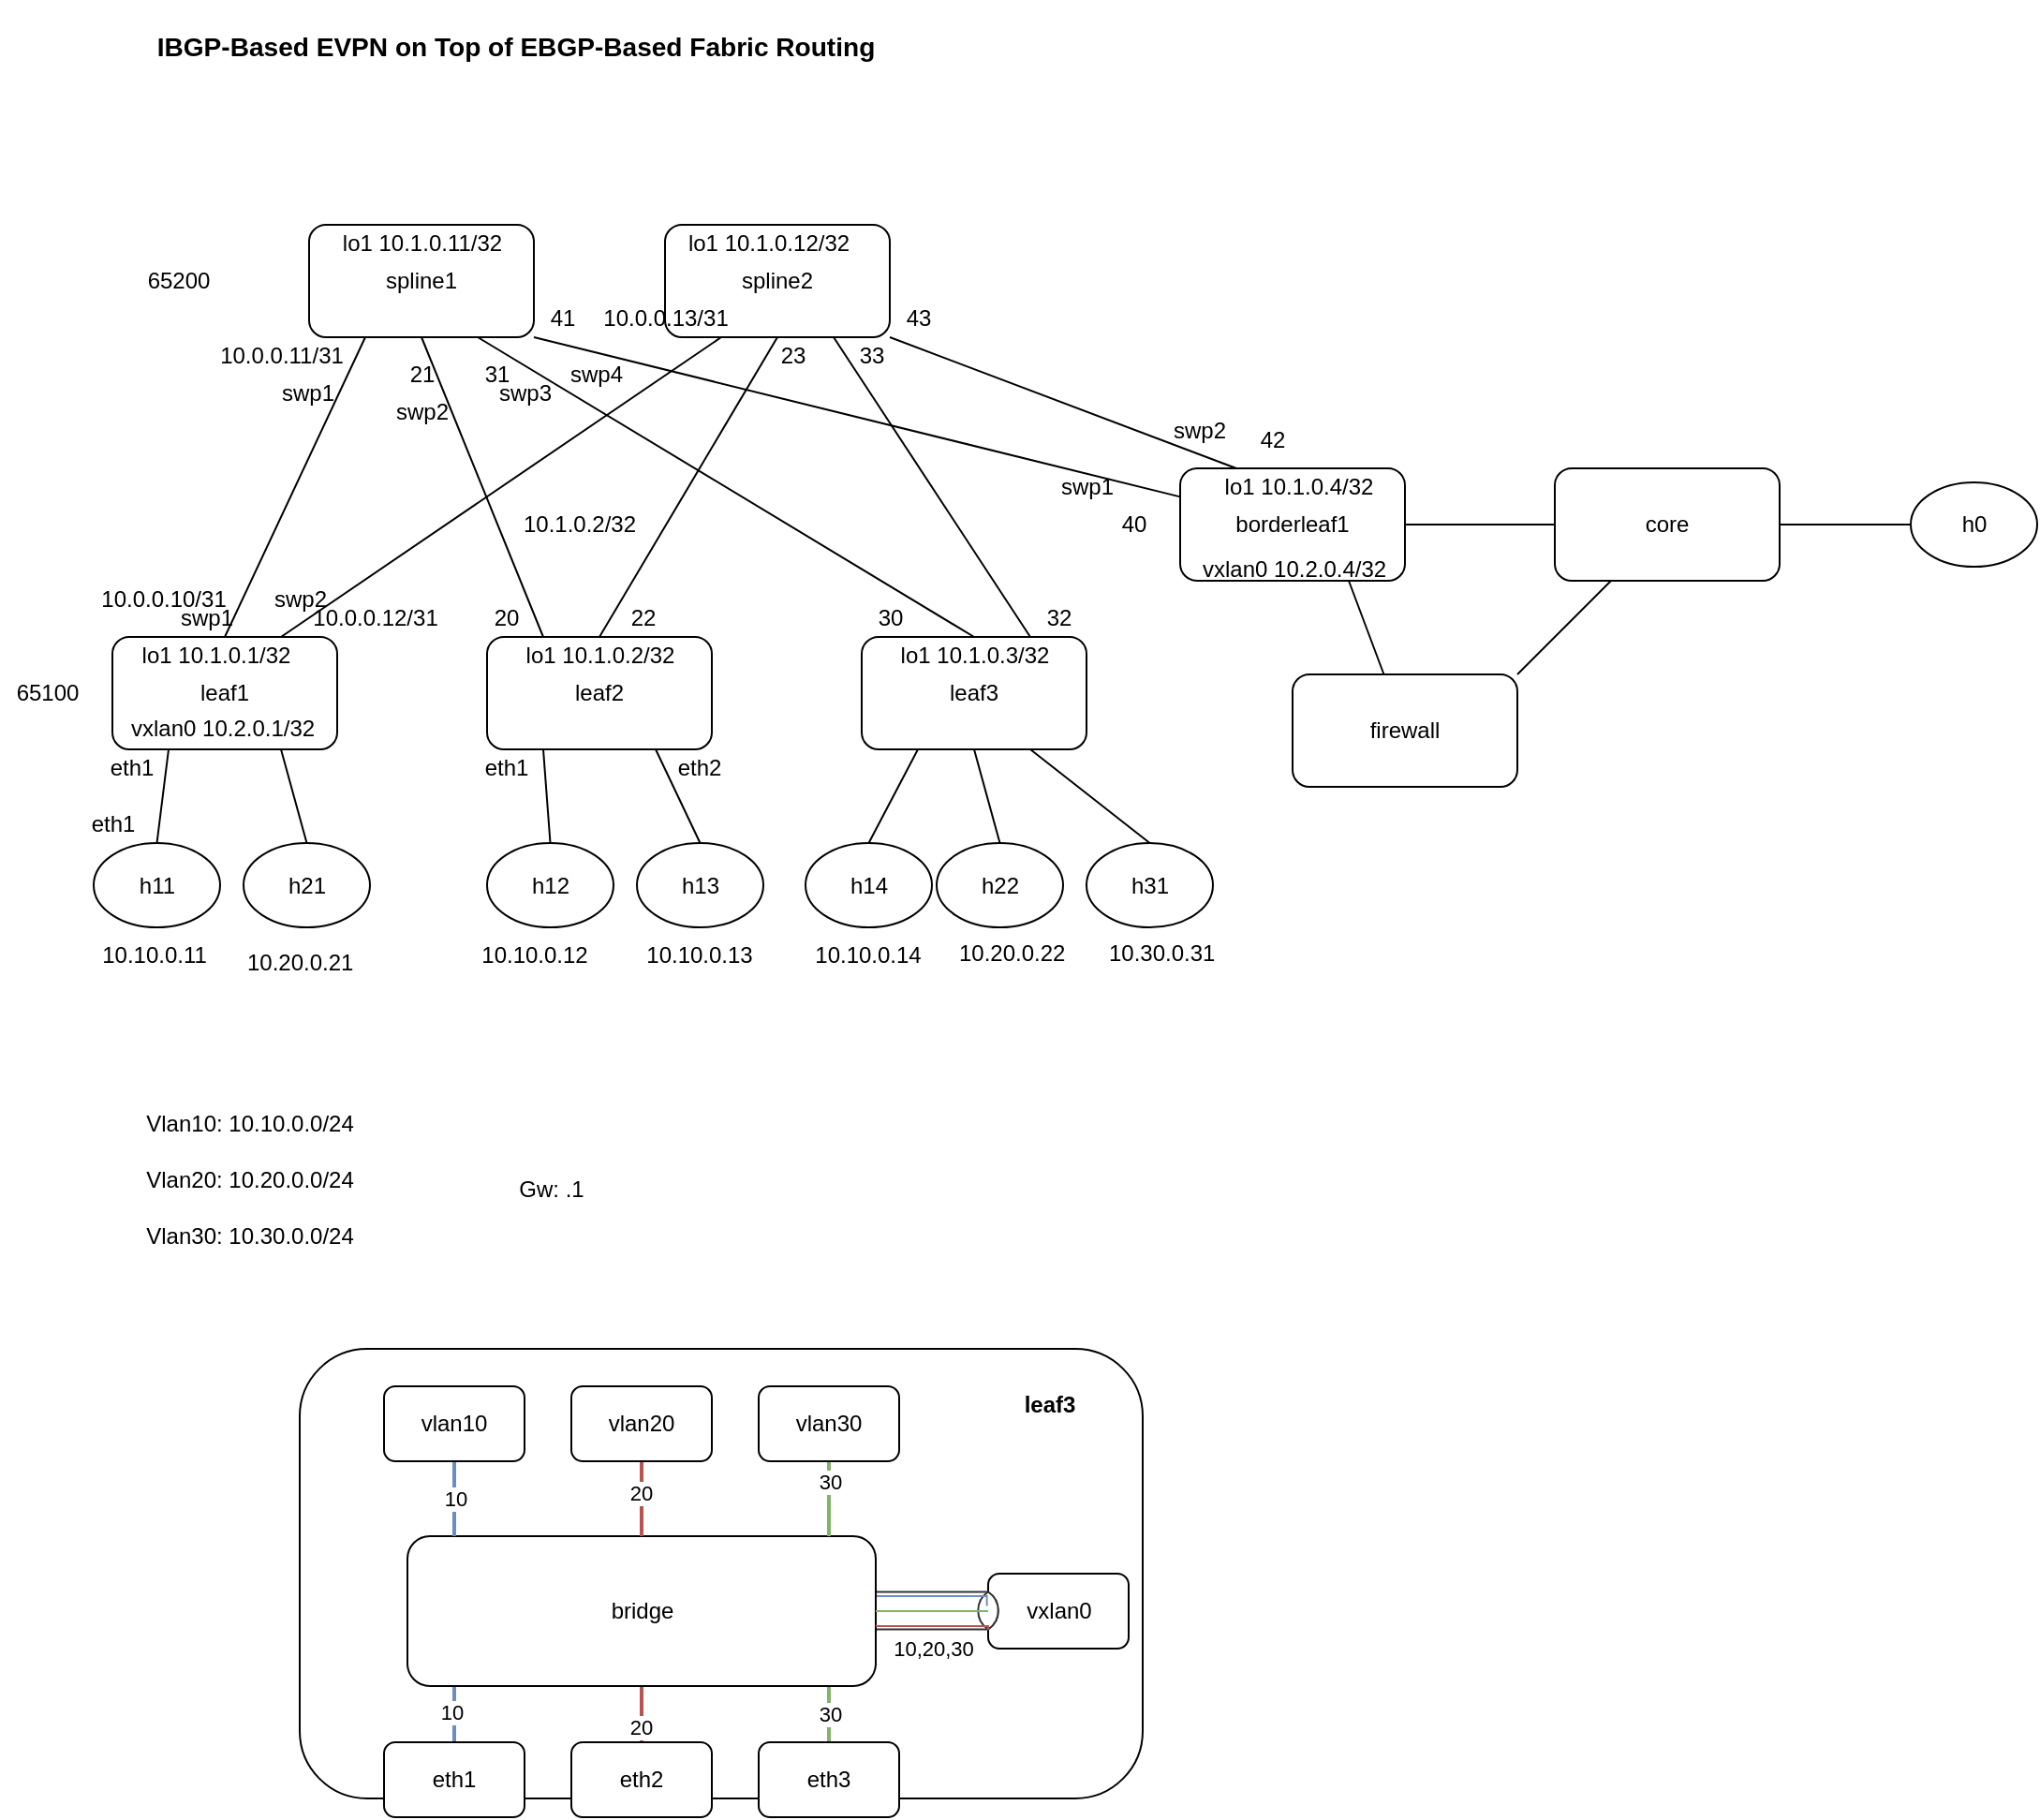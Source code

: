 <mxfile version="12.9.13" type="device"><diagram id="ILXEzMHF7K9Drbw3ey-q" name="Page-1"><mxGraphModel dx="2253" dy="1003" grid="1" gridSize="10" guides="1" tooltips="1" connect="1" arrows="1" fold="1" page="1" pageScale="1" pageWidth="827" pageHeight="1169" math="0" shadow="0"><root><mxCell id="0"/><mxCell id="1" parent="0"/><mxCell id="jq1epibPtdS21Mv47yB2-1" value="" style="rounded=1;whiteSpace=wrap;html=1;points=[[0,0],[0,0.1],[0,0.2],[0,0.3],[0,0.4],[0,0.5],[0,0.6],[0,0.7],[0,0.8],[0,0.9],[0,1],[0.1,0],[0.2,0],[0.3,0],[0.4,0],[0.5,0],[0.6,0],[0.7,0],[0.8,0],[0.9,0],[1,0],[1,0.1],[1,0.2],[1,0.3],[1,0.4],[1,0.5],[1,0.6],[1,0.7],[1,0.8],[1,0.9],[0.1,1],[0.2,1],[0.3,1],[0.4,1],[0.5,1],[0.6,1],[0.7,1],[0.8,1],[0.9,1],[1,1]]" parent="1" vertex="1"><mxGeometry x="140" y="810" width="450" height="240" as="geometry"/></mxCell><mxCell id="jq1epibPtdS21Mv47yB2-11" value="vxlan0" style="rounded=1;whiteSpace=wrap;html=1;" parent="1" vertex="1"><mxGeometry x="507.5" y="930" width="75" height="40" as="geometry"/></mxCell><mxCell id="jq1epibPtdS21Mv47yB2-28" value="" style="html=1;outlineConnect=0;fillColor=none;strokeColor=#333333;gradientDirection=north;strokeWidth=1;shape=mxgraph.networks.bus;gradientColor=none;gradientDirection=north;fontColor=#ffffff;perimeter=backbonePerimeter;backboneSize=20;" parent="1" vertex="1"><mxGeometry x="440" y="922" width="75.5" height="55.51" as="geometry"/></mxCell><mxCell id="yq0Ct_A4huobLXN1wk29-9" style="edgeStyle=none;rounded=0;orthogonalLoop=1;jettySize=auto;html=1;exitX=0.5;exitY=1;exitDx=0;exitDy=0;entryX=0.25;entryY=0;entryDx=0;entryDy=0;endArrow=none;endFill=0;" parent="1" source="yq0Ct_A4huobLXN1wk29-1" target="yq0Ct_A4huobLXN1wk29-5" edge="1"><mxGeometry relative="1" as="geometry"/></mxCell><mxCell id="yq0Ct_A4huobLXN1wk29-14" style="edgeStyle=none;rounded=0;orthogonalLoop=1;jettySize=auto;html=1;exitX=1;exitY=1;exitDx=0;exitDy=0;endArrow=none;endFill=0;" parent="1" source="yq0Ct_A4huobLXN1wk29-1" target="yq0Ct_A4huobLXN1wk29-13" edge="1"><mxGeometry relative="1" as="geometry"/></mxCell><mxCell id="yq0Ct_A4huobLXN1wk29-1" value="spline1" style="rounded=1;whiteSpace=wrap;html=1;" parent="1" vertex="1"><mxGeometry x="145" y="210" width="120" height="60" as="geometry"/></mxCell><mxCell id="yq0Ct_A4huobLXN1wk29-7" style="rounded=0;orthogonalLoop=1;jettySize=auto;html=1;exitX=0.5;exitY=0;exitDx=0;exitDy=0;entryX=0.25;entryY=1;entryDx=0;entryDy=0;endArrow=none;endFill=0;" parent="1" source="yq0Ct_A4huobLXN1wk29-2" target="yq0Ct_A4huobLXN1wk29-1" edge="1"><mxGeometry relative="1" as="geometry"/></mxCell><mxCell id="yq0Ct_A4huobLXN1wk29-2" value="leaf1" style="rounded=1;whiteSpace=wrap;html=1;" parent="1" vertex="1"><mxGeometry x="40" y="430" width="120" height="60" as="geometry"/></mxCell><mxCell id="yq0Ct_A4huobLXN1wk29-11" style="edgeStyle=none;rounded=0;orthogonalLoop=1;jettySize=auto;html=1;exitX=0.75;exitY=1;exitDx=0;exitDy=0;entryX=0.75;entryY=0;entryDx=0;entryDy=0;endArrow=none;endFill=0;" parent="1" source="yq0Ct_A4huobLXN1wk29-4" target="yq0Ct_A4huobLXN1wk29-6" edge="1"><mxGeometry relative="1" as="geometry"/></mxCell><mxCell id="yq0Ct_A4huobLXN1wk29-4" value="spline2" style="rounded=1;whiteSpace=wrap;html=1;" parent="1" vertex="1"><mxGeometry x="335" y="210" width="120" height="60" as="geometry"/></mxCell><mxCell id="yq0Ct_A4huobLXN1wk29-10" style="edgeStyle=none;rounded=0;orthogonalLoop=1;jettySize=auto;html=1;exitX=0.5;exitY=0;exitDx=0;exitDy=0;entryX=0.5;entryY=1;entryDx=0;entryDy=0;endArrow=none;endFill=0;" parent="1" source="yq0Ct_A4huobLXN1wk29-5" target="yq0Ct_A4huobLXN1wk29-4" edge="1"><mxGeometry relative="1" as="geometry"/></mxCell><mxCell id="yq0Ct_A4huobLXN1wk29-5" value="leaf2" style="rounded=1;whiteSpace=wrap;html=1;" parent="1" vertex="1"><mxGeometry x="240" y="430" width="120" height="60" as="geometry"/></mxCell><mxCell id="yq0Ct_A4huobLXN1wk29-12" style="edgeStyle=none;rounded=0;orthogonalLoop=1;jettySize=auto;html=1;exitX=0.5;exitY=0;exitDx=0;exitDy=0;entryX=0.75;entryY=1;entryDx=0;entryDy=0;endArrow=none;endFill=0;" parent="1" source="yq0Ct_A4huobLXN1wk29-6" target="yq0Ct_A4huobLXN1wk29-1" edge="1"><mxGeometry relative="1" as="geometry"/></mxCell><mxCell id="yq0Ct_A4huobLXN1wk29-6" value="leaf3" style="rounded=1;whiteSpace=wrap;html=1;" parent="1" vertex="1"><mxGeometry x="440" y="430" width="120" height="60" as="geometry"/></mxCell><mxCell id="yq0Ct_A4huobLXN1wk29-8" style="rounded=0;orthogonalLoop=1;jettySize=auto;html=1;exitX=0.75;exitY=0;exitDx=0;exitDy=0;entryX=0.25;entryY=1;entryDx=0;entryDy=0;endArrow=none;endFill=0;" parent="1" source="yq0Ct_A4huobLXN1wk29-2" target="yq0Ct_A4huobLXN1wk29-4" edge="1"><mxGeometry relative="1" as="geometry"><mxPoint x="150" y="440" as="sourcePoint"/><mxPoint x="260" y="310" as="targetPoint"/></mxGeometry></mxCell><mxCell id="yq0Ct_A4huobLXN1wk29-15" style="edgeStyle=none;rounded=0;orthogonalLoop=1;jettySize=auto;html=1;exitX=0.25;exitY=0;exitDx=0;exitDy=0;entryX=1;entryY=1;entryDx=0;entryDy=0;endArrow=none;endFill=0;" parent="1" source="yq0Ct_A4huobLXN1wk29-13" target="yq0Ct_A4huobLXN1wk29-4" edge="1"><mxGeometry relative="1" as="geometry"/></mxCell><mxCell id="yq0Ct_A4huobLXN1wk29-17" style="edgeStyle=none;rounded=0;orthogonalLoop=1;jettySize=auto;html=1;exitX=0.75;exitY=1;exitDx=0;exitDy=0;endArrow=none;endFill=0;" parent="1" source="yq0Ct_A4huobLXN1wk29-13" target="yq0Ct_A4huobLXN1wk29-16" edge="1"><mxGeometry relative="1" as="geometry"/></mxCell><mxCell id="yq0Ct_A4huobLXN1wk29-20" style="edgeStyle=none;rounded=0;orthogonalLoop=1;jettySize=auto;html=1;exitX=1;exitY=0.5;exitDx=0;exitDy=0;entryX=0;entryY=0.5;entryDx=0;entryDy=0;endArrow=none;endFill=0;" parent="1" source="yq0Ct_A4huobLXN1wk29-13" target="yq0Ct_A4huobLXN1wk29-18" edge="1"><mxGeometry relative="1" as="geometry"/></mxCell><mxCell id="yq0Ct_A4huobLXN1wk29-13" value="borderleaf1" style="rounded=1;whiteSpace=wrap;html=1;" parent="1" vertex="1"><mxGeometry x="610" y="340" width="120" height="60" as="geometry"/></mxCell><mxCell id="yq0Ct_A4huobLXN1wk29-19" style="edgeStyle=none;rounded=0;orthogonalLoop=1;jettySize=auto;html=1;exitX=1;exitY=0;exitDx=0;exitDy=0;endArrow=none;endFill=0;" parent="1" source="yq0Ct_A4huobLXN1wk29-16" target="yq0Ct_A4huobLXN1wk29-18" edge="1"><mxGeometry relative="1" as="geometry"/></mxCell><mxCell id="yq0Ct_A4huobLXN1wk29-16" value="firewall" style="rounded=1;whiteSpace=wrap;html=1;" parent="1" vertex="1"><mxGeometry x="670" y="450" width="120" height="60" as="geometry"/></mxCell><mxCell id="yq0Ct_A4huobLXN1wk29-18" value="core" style="rounded=1;whiteSpace=wrap;html=1;" parent="1" vertex="1"><mxGeometry x="810" y="340" width="120" height="60" as="geometry"/></mxCell><mxCell id="yq0Ct_A4huobLXN1wk29-25" style="edgeStyle=none;rounded=0;orthogonalLoop=1;jettySize=auto;html=1;exitX=0.5;exitY=0;exitDx=0;exitDy=0;entryX=0.25;entryY=1;entryDx=0;entryDy=0;endArrow=none;endFill=0;" parent="1" source="yq0Ct_A4huobLXN1wk29-21" target="yq0Ct_A4huobLXN1wk29-2" edge="1"><mxGeometry relative="1" as="geometry"/></mxCell><mxCell id="yq0Ct_A4huobLXN1wk29-21" value="h11" style="ellipse;whiteSpace=wrap;html=1;" parent="1" vertex="1"><mxGeometry x="30" y="540" width="67.5" height="45" as="geometry"/></mxCell><mxCell id="yq0Ct_A4huobLXN1wk29-26" style="edgeStyle=none;rounded=0;orthogonalLoop=1;jettySize=auto;html=1;exitX=0.5;exitY=0;exitDx=0;exitDy=0;entryX=0.75;entryY=1;entryDx=0;entryDy=0;endArrow=none;endFill=0;" parent="1" source="yq0Ct_A4huobLXN1wk29-22" target="yq0Ct_A4huobLXN1wk29-2" edge="1"><mxGeometry relative="1" as="geometry"/></mxCell><mxCell id="yq0Ct_A4huobLXN1wk29-22" value="h21" style="ellipse;whiteSpace=wrap;html=1;" parent="1" vertex="1"><mxGeometry x="110" y="540" width="67.5" height="45" as="geometry"/></mxCell><mxCell id="yq0Ct_A4huobLXN1wk29-27" style="edgeStyle=none;rounded=0;orthogonalLoop=1;jettySize=auto;html=1;exitX=0.5;exitY=0;exitDx=0;exitDy=0;endArrow=none;endFill=0;entryX=0.25;entryY=1;entryDx=0;entryDy=0;" parent="1" source="yq0Ct_A4huobLXN1wk29-23" target="yq0Ct_A4huobLXN1wk29-5" edge="1"><mxGeometry relative="1" as="geometry"/></mxCell><mxCell id="yq0Ct_A4huobLXN1wk29-23" value="h12" style="ellipse;whiteSpace=wrap;html=1;" parent="1" vertex="1"><mxGeometry x="240" y="540" width="67.5" height="45" as="geometry"/></mxCell><mxCell id="yq0Ct_A4huobLXN1wk29-28" style="edgeStyle=none;rounded=0;orthogonalLoop=1;jettySize=auto;html=1;exitX=0.5;exitY=0;exitDx=0;exitDy=0;entryX=0.5;entryY=1;entryDx=0;entryDy=0;endArrow=none;endFill=0;" parent="1" source="yq0Ct_A4huobLXN1wk29-24" target="yq0Ct_A4huobLXN1wk29-6" edge="1"><mxGeometry relative="1" as="geometry"/></mxCell><mxCell id="yq0Ct_A4huobLXN1wk29-24" value="h22" style="ellipse;whiteSpace=wrap;html=1;" parent="1" vertex="1"><mxGeometry x="480" y="540" width="67.5" height="45" as="geometry"/></mxCell><mxCell id="yq0Ct_A4huobLXN1wk29-33" style="edgeStyle=none;rounded=0;orthogonalLoop=1;jettySize=auto;html=1;exitX=0;exitY=0.5;exitDx=0;exitDy=0;entryX=1;entryY=0.5;entryDx=0;entryDy=0;endArrow=none;endFill=0;" parent="1" source="yq0Ct_A4huobLXN1wk29-29" target="yq0Ct_A4huobLXN1wk29-18" edge="1"><mxGeometry relative="1" as="geometry"/></mxCell><mxCell id="yq0Ct_A4huobLXN1wk29-29" value="h0" style="ellipse;whiteSpace=wrap;html=1;" parent="1" vertex="1"><mxGeometry x="1000" y="347.5" width="67.5" height="45" as="geometry"/></mxCell><mxCell id="yq0Ct_A4huobLXN1wk29-32" style="edgeStyle=none;rounded=0;orthogonalLoop=1;jettySize=auto;html=1;exitX=0.5;exitY=0;exitDx=0;exitDy=0;entryX=0.75;entryY=1;entryDx=0;entryDy=0;endArrow=none;endFill=0;" parent="1" source="yq0Ct_A4huobLXN1wk29-30" target="yq0Ct_A4huobLXN1wk29-6" edge="1"><mxGeometry relative="1" as="geometry"/></mxCell><mxCell id="yq0Ct_A4huobLXN1wk29-30" value="h31" style="ellipse;whiteSpace=wrap;html=1;" parent="1" vertex="1"><mxGeometry x="560" y="540" width="67.5" height="45" as="geometry"/></mxCell><mxCell id="SinezbdR_UTYQHhxAGrN-2" style="rounded=0;orthogonalLoop=1;jettySize=auto;html=1;exitX=0.5;exitY=0;exitDx=0;exitDy=0;entryX=0.25;entryY=1;entryDx=0;entryDy=0;endArrow=none;endFill=0;" parent="1" source="SinezbdR_UTYQHhxAGrN-1" target="yq0Ct_A4huobLXN1wk29-6" edge="1"><mxGeometry relative="1" as="geometry"/></mxCell><mxCell id="SinezbdR_UTYQHhxAGrN-1" value="h14" style="ellipse;whiteSpace=wrap;html=1;" parent="1" vertex="1"><mxGeometry x="410" y="540" width="67.5" height="45" as="geometry"/></mxCell><mxCell id="SinezbdR_UTYQHhxAGrN-4" style="edgeStyle=none;rounded=0;orthogonalLoop=1;jettySize=auto;html=1;exitX=0.5;exitY=0;exitDx=0;exitDy=0;entryX=0.75;entryY=1;entryDx=0;entryDy=0;endArrow=none;endFill=0;" parent="1" source="SinezbdR_UTYQHhxAGrN-3" target="yq0Ct_A4huobLXN1wk29-5" edge="1"><mxGeometry relative="1" as="geometry"/></mxCell><mxCell id="SinezbdR_UTYQHhxAGrN-3" value="h13" style="ellipse;whiteSpace=wrap;html=1;" parent="1" vertex="1"><mxGeometry x="320" y="540" width="67.5" height="45" as="geometry"/></mxCell><mxCell id="SinezbdR_UTYQHhxAGrN-5" value="Vlan10: 10.10.0.0/24" style="text;html=1;align=center;verticalAlign=middle;resizable=0;points=[];autosize=1;" parent="1" vertex="1"><mxGeometry x="47.5" y="680" width="130" height="20" as="geometry"/></mxCell><mxCell id="SinezbdR_UTYQHhxAGrN-6" value="Vlan20: 10.20.0.0/24" style="text;html=1;align=center;verticalAlign=middle;resizable=0;points=[];autosize=1;" parent="1" vertex="1"><mxGeometry x="47.5" y="710" width="130" height="20" as="geometry"/></mxCell><mxCell id="SinezbdR_UTYQHhxAGrN-7" value="Vlan30: 10.30.0.0/24" style="text;html=1;align=center;verticalAlign=middle;resizable=0;points=[];autosize=1;" parent="1" vertex="1"><mxGeometry x="47.5" y="740" width="130" height="20" as="geometry"/></mxCell><mxCell id="SinezbdR_UTYQHhxAGrN-8" value="Gw: .1" style="text;html=1;align=center;verticalAlign=middle;resizable=0;points=[];autosize=1;" parent="1" vertex="1"><mxGeometry x="249" y="715" width="50" height="20" as="geometry"/></mxCell><mxCell id="SinezbdR_UTYQHhxAGrN-9" value="10.10.0.11" style="text;html=1;align=center;verticalAlign=middle;resizable=0;points=[];autosize=1;" parent="1" vertex="1"><mxGeometry x="27" y="590" width="70" height="20" as="geometry"/></mxCell><mxCell id="SinezbdR_UTYQHhxAGrN-10" value="&lt;span style=&quot;font-family: &amp;#34;helvetica&amp;#34; ; font-size: 12px ; font-style: normal ; font-weight: 400 ; letter-spacing: normal ; text-align: center ; text-indent: 0px ; text-transform: none ; word-spacing: 0px ; float: none ; display: inline&quot;&gt;10.20.0.21&lt;/span&gt;" style="text;whiteSpace=wrap;html=1;" parent="1" vertex="1"><mxGeometry x="110" y="590" width="70" height="30" as="geometry"/></mxCell><mxCell id="SinezbdR_UTYQHhxAGrN-11" value="10.10.0.12" style="text;html=1;align=center;verticalAlign=middle;resizable=0;points=[];autosize=1;" parent="1" vertex="1"><mxGeometry x="230" y="590" width="70" height="20" as="geometry"/></mxCell><mxCell id="SinezbdR_UTYQHhxAGrN-12" value="10.10.0.13" style="text;html=1;align=center;verticalAlign=middle;resizable=0;points=[];autosize=1;" parent="1" vertex="1"><mxGeometry x="317.5" y="590" width="70" height="20" as="geometry"/></mxCell><mxCell id="SinezbdR_UTYQHhxAGrN-13" value="10.10.0.14" style="text;html=1;align=center;verticalAlign=middle;resizable=0;points=[];autosize=1;" parent="1" vertex="1"><mxGeometry x="407.5" y="590" width="70" height="20" as="geometry"/></mxCell><mxCell id="SinezbdR_UTYQHhxAGrN-14" value="&lt;span style=&quot;font-family: &amp;#34;helvetica&amp;#34; ; font-size: 12px ; font-style: normal ; font-weight: 400 ; letter-spacing: normal ; text-align: center ; text-indent: 0px ; text-transform: none ; word-spacing: 0px ; float: none ; display: inline&quot;&gt;10.20.0.22&lt;/span&gt;" style="text;whiteSpace=wrap;html=1;" parent="1" vertex="1"><mxGeometry x="490" y="585" width="70" height="30" as="geometry"/></mxCell><mxCell id="SinezbdR_UTYQHhxAGrN-15" value="&lt;span style=&quot;font-family: &amp;#34;helvetica&amp;#34; ; font-size: 12px ; font-style: normal ; font-weight: 400 ; letter-spacing: normal ; text-align: center ; text-indent: 0px ; text-transform: none ; word-spacing: 0px ; float: none ; display: inline&quot;&gt;10.30.0.31&lt;/span&gt;" style="text;whiteSpace=wrap;html=1;" parent="1" vertex="1"><mxGeometry x="570" y="585" width="70" height="30" as="geometry"/></mxCell><mxCell id="SinezbdR_UTYQHhxAGrN-16" value="10.0.0.10/31" style="text;html=1;align=center;verticalAlign=middle;resizable=0;points=[];autosize=1;" parent="1" vertex="1"><mxGeometry x="27" y="400" width="80" height="20" as="geometry"/></mxCell><mxCell id="SinezbdR_UTYQHhxAGrN-17" value="10.0.0.12/31" style="text;html=1;align=center;verticalAlign=middle;resizable=0;points=[];autosize=1;" parent="1" vertex="1"><mxGeometry x="140" y="410" width="80" height="20" as="geometry"/></mxCell><mxCell id="SinezbdR_UTYQHhxAGrN-20" value="10.0.0.11/31" style="text;html=1;align=center;verticalAlign=middle;resizable=0;points=[];autosize=1;" parent="1" vertex="1"><mxGeometry x="90" y="270" width="80" height="20" as="geometry"/></mxCell><mxCell id="SinezbdR_UTYQHhxAGrN-21" value="10.0.0.13/31" style="text;html=1;align=center;verticalAlign=middle;resizable=0;points=[];autosize=1;" parent="1" vertex="1"><mxGeometry x="295" y="250" width="80" height="20" as="geometry"/></mxCell><mxCell id="SinezbdR_UTYQHhxAGrN-22" value="20" style="text;html=1;align=center;verticalAlign=middle;resizable=0;points=[];autosize=1;" parent="1" vertex="1"><mxGeometry x="235" y="410" width="30" height="20" as="geometry"/></mxCell><mxCell id="SinezbdR_UTYQHhxAGrN-23" value="21" style="text;html=1;align=center;verticalAlign=middle;resizable=0;points=[];autosize=1;" parent="1" vertex="1"><mxGeometry x="190" y="280" width="30" height="20" as="geometry"/></mxCell><mxCell id="SinezbdR_UTYQHhxAGrN-24" value="22" style="text;html=1;align=center;verticalAlign=middle;resizable=0;points=[];autosize=1;" parent="1" vertex="1"><mxGeometry x="307.5" y="410" width="30" height="20" as="geometry"/></mxCell><mxCell id="SinezbdR_UTYQHhxAGrN-25" value="23" style="text;html=1;align=center;verticalAlign=middle;resizable=0;points=[];autosize=1;" parent="1" vertex="1"><mxGeometry x="387.5" y="270" width="30" height="20" as="geometry"/></mxCell><mxCell id="SinezbdR_UTYQHhxAGrN-26" value="30" style="text;html=1;align=center;verticalAlign=middle;resizable=0;points=[];autosize=1;" parent="1" vertex="1"><mxGeometry x="440" y="410" width="30" height="20" as="geometry"/></mxCell><mxCell id="SinezbdR_UTYQHhxAGrN-27" value="31" style="text;html=1;align=center;verticalAlign=middle;resizable=0;points=[];autosize=1;" parent="1" vertex="1"><mxGeometry x="230" y="280" width="30" height="20" as="geometry"/></mxCell><mxCell id="SinezbdR_UTYQHhxAGrN-28" value="32" style="text;html=1;align=center;verticalAlign=middle;resizable=0;points=[];autosize=1;" parent="1" vertex="1"><mxGeometry x="530" y="410" width="30" height="20" as="geometry"/></mxCell><mxCell id="SinezbdR_UTYQHhxAGrN-29" value="33" style="text;html=1;align=center;verticalAlign=middle;resizable=0;points=[];autosize=1;" parent="1" vertex="1"><mxGeometry x="430" y="270" width="30" height="20" as="geometry"/></mxCell><mxCell id="SinezbdR_UTYQHhxAGrN-30" value="40" style="text;html=1;align=center;verticalAlign=middle;resizable=0;points=[];autosize=1;" parent="1" vertex="1"><mxGeometry x="570" y="360" width="30" height="20" as="geometry"/></mxCell><mxCell id="SinezbdR_UTYQHhxAGrN-31" value="42" style="text;html=1;align=center;verticalAlign=middle;resizable=0;points=[];autosize=1;" parent="1" vertex="1"><mxGeometry x="644" y="315" width="30" height="20" as="geometry"/></mxCell><mxCell id="SinezbdR_UTYQHhxAGrN-32" value="41" style="text;html=1;align=center;verticalAlign=middle;resizable=0;points=[];autosize=1;" parent="1" vertex="1"><mxGeometry x="265" y="250" width="30" height="20" as="geometry"/></mxCell><mxCell id="SinezbdR_UTYQHhxAGrN-33" value="43" style="text;html=1;align=center;verticalAlign=middle;resizable=0;points=[];autosize=1;" parent="1" vertex="1"><mxGeometry x="455" y="250" width="30" height="20" as="geometry"/></mxCell><mxCell id="SinezbdR_UTYQHhxAGrN-34" value="&lt;h3&gt; &lt;span class=&quot;mw-headline&quot;&gt;&amp;nbsp;IBGP-Based EVPN on Top of EBGP-Based Fabric Routing&amp;nbsp;&lt;/span&gt;&lt;/h3&gt;" style="text;html=1;align=center;verticalAlign=middle;resizable=0;points=[];autosize=1;" parent="1" vertex="1"><mxGeometry x="50" y="90" width="410" height="50" as="geometry"/></mxCell><mxCell id="SinezbdR_UTYQHhxAGrN-35" value="65100" style="text;html=1;align=center;verticalAlign=middle;resizable=0;points=[];autosize=1;" parent="1" vertex="1"><mxGeometry x="-20" y="450" width="50" height="20" as="geometry"/></mxCell><mxCell id="SinezbdR_UTYQHhxAGrN-36" value="65200" style="text;html=1;align=center;verticalAlign=middle;resizable=0;points=[];autosize=1;" parent="1" vertex="1"><mxGeometry x="50" y="230" width="50" height="20" as="geometry"/></mxCell><mxCell id="SinezbdR_UTYQHhxAGrN-37" value="lo1 10.1.0.1/32" style="text;html=1;align=center;verticalAlign=middle;resizable=0;points=[];autosize=1;" parent="1" vertex="1"><mxGeometry x="50" y="430" width="90" height="20" as="geometry"/></mxCell><mxCell id="SinezbdR_UTYQHhxAGrN-38" value="10.1.0.2/32" style="text;html=1;align=center;verticalAlign=middle;resizable=0;points=[];autosize=1;" parent="1" vertex="1"><mxGeometry x="249" y="360" width="80" height="20" as="geometry"/></mxCell><mxCell id="SinezbdR_UTYQHhxAGrN-41" value="lo1 10.1.0.11/32" style="text;html=1;align=center;verticalAlign=middle;resizable=0;points=[];autosize=1;" parent="1" vertex="1"><mxGeometry x="155" y="210" width="100" height="20" as="geometry"/></mxCell><mxCell id="s75Xb32xevKXCwXPLm1n-1" value="lo1 10.1.0.2/32" style="text;html=1;align=center;verticalAlign=middle;resizable=0;points=[];autosize=1;" parent="1" vertex="1"><mxGeometry x="255" y="430" width="90" height="20" as="geometry"/></mxCell><mxCell id="s75Xb32xevKXCwXPLm1n-2" value="lo1 10.1.0.12/32" style="text;html=1;align=center;verticalAlign=middle;resizable=0;points=[];autosize=1;" parent="1" vertex="1"><mxGeometry x="340" y="210" width="100" height="20" as="geometry"/></mxCell><mxCell id="fbblvhzRJP0pFNySx9cu-1" value="lo1 10.1.0.3/32" style="text;html=1;align=center;verticalAlign=middle;resizable=0;points=[];autosize=1;" parent="1" vertex="1"><mxGeometry x="455" y="430" width="90" height="20" as="geometry"/></mxCell><mxCell id="fbblvhzRJP0pFNySx9cu-2" value="lo1 10.1.0.4/32" style="text;html=1;align=center;verticalAlign=middle;resizable=0;points=[];autosize=1;" parent="1" vertex="1"><mxGeometry x="627.5" y="340" width="90" height="20" as="geometry"/></mxCell><mxCell id="jq1epibPtdS21Mv47yB2-16" style="edgeStyle=orthogonalEdgeStyle;rounded=0;orthogonalLoop=1;jettySize=auto;html=1;exitX=0.1;exitY=1;exitDx=0;exitDy=0;endArrow=none;endFill=0;fillColor=#dae8fc;strokeColor=#6c8ebf;strokeWidth=2;" parent="1" source="jq1epibPtdS21Mv47yB2-2" target="jq1epibPtdS21Mv47yB2-3" edge="1"><mxGeometry relative="1" as="geometry"/></mxCell><mxCell id="jq1epibPtdS21Mv47yB2-19" value="10" style="edgeLabel;html=1;align=center;verticalAlign=middle;resizable=0;points=[];" parent="jq1epibPtdS21Mv47yB2-16" vertex="1" connectable="0"><mxGeometry x="-0.461" y="-2" relative="1" as="geometry"><mxPoint as="offset"/></mxGeometry></mxCell><mxCell id="jq1epibPtdS21Mv47yB2-17" style="edgeStyle=orthogonalEdgeStyle;rounded=0;orthogonalLoop=1;jettySize=auto;html=1;exitX=0.5;exitY=1;exitDx=0;exitDy=0;entryX=0.5;entryY=0;entryDx=0;entryDy=0;endArrow=none;endFill=0;fillColor=#f8cecc;strokeColor=#b85450;strokeWidth=2;" parent="1" source="jq1epibPtdS21Mv47yB2-2" target="jq1epibPtdS21Mv47yB2-4" edge="1"><mxGeometry relative="1" as="geometry"/></mxCell><mxCell id="jq1epibPtdS21Mv47yB2-21" value="20" style="edgeLabel;html=1;align=center;verticalAlign=middle;resizable=0;points=[];" parent="jq1epibPtdS21Mv47yB2-17" vertex="1" connectable="0"><mxGeometry x="0.468" y="-1" relative="1" as="geometry"><mxPoint as="offset"/></mxGeometry></mxCell><mxCell id="jq1epibPtdS21Mv47yB2-18" value="30" style="edgeStyle=orthogonalEdgeStyle;rounded=0;orthogonalLoop=1;jettySize=auto;html=1;exitX=0.9;exitY=1;exitDx=0;exitDy=0;entryX=0.5;entryY=0;entryDx=0;entryDy=0;endArrow=none;endFill=0;fillColor=#d5e8d4;strokeColor=#82b366;strokeWidth=2;" parent="1" source="jq1epibPtdS21Mv47yB2-2" target="jq1epibPtdS21Mv47yB2-5" edge="1"><mxGeometry relative="1" as="geometry"/></mxCell><mxCell id="jq1epibPtdS21Mv47yB2-26" style="edgeStyle=orthogonalEdgeStyle;rounded=0;orthogonalLoop=1;jettySize=auto;html=1;exitX=1;exitY=0.4;exitDx=0;exitDy=0;entryX=-0.009;entryY=0.432;entryDx=0;entryDy=0;endArrow=none;endFill=0;strokeWidth=1;fillColor=#dae8fc;strokeColor=#6c8ebf;entryPerimeter=0;" parent="1" source="jq1epibPtdS21Mv47yB2-2" target="jq1epibPtdS21Mv47yB2-11" edge="1"><mxGeometry relative="1" as="geometry"><Array as="points"><mxPoint x="507" y="942"/></Array></mxGeometry></mxCell><mxCell id="jq1epibPtdS21Mv47yB2-2" value="bridge" style="rounded=1;whiteSpace=wrap;html=1;points=[[0,0],[0,0.1],[0,0.2],[0,0.3],[0,0.4],[0,0.5],[0,0.6],[0,0.7],[0,0.8],[0,0.9],[0,1],[0.1,0],[0.2,0],[0.3,0],[0.4,0],[0.5,0],[0.6,0],[0.7,0],[0.8,0],[0.9,0],[1,0],[1,0.1],[1,0.2],[1,0.3],[1,0.4],[1,0.5],[1,0.6],[1,0.7],[1,0.8],[1,0.9],[0.1,1],[0.2,1],[0.3,1],[0.4,1],[0.5,1],[0.6,1],[0.7,1],[0.8,1],[0.9,1],[1,1]]" parent="1" vertex="1"><mxGeometry x="197.5" y="910" width="250" height="80" as="geometry"/></mxCell><mxCell id="jq1epibPtdS21Mv47yB2-3" value="eth1" style="rounded=1;whiteSpace=wrap;html=1;" parent="1" vertex="1"><mxGeometry x="185" y="1020" width="75" height="40" as="geometry"/></mxCell><mxCell id="jq1epibPtdS21Mv47yB2-4" value="eth2" style="rounded=1;whiteSpace=wrap;html=1;" parent="1" vertex="1"><mxGeometry x="285" y="1020" width="75" height="40" as="geometry"/></mxCell><mxCell id="jq1epibPtdS21Mv47yB2-5" value="eth3" style="rounded=1;whiteSpace=wrap;html=1;" parent="1" vertex="1"><mxGeometry x="385" y="1020" width="75" height="40" as="geometry"/></mxCell><mxCell id="jq1epibPtdS21Mv47yB2-13" value="10" style="edgeStyle=orthogonalEdgeStyle;rounded=0;orthogonalLoop=1;jettySize=auto;html=1;exitX=0.5;exitY=1;exitDx=0;exitDy=0;entryX=0.1;entryY=0;entryDx=0;entryDy=0;endArrow=none;endFill=0;fillColor=#dae8fc;strokeColor=#6c8ebf;strokeWidth=2;" parent="1" source="jq1epibPtdS21Mv47yB2-6" target="jq1epibPtdS21Mv47yB2-2" edge="1"><mxGeometry relative="1" as="geometry"/></mxCell><mxCell id="jq1epibPtdS21Mv47yB2-6" value="vlan10" style="rounded=1;whiteSpace=wrap;html=1;" parent="1" vertex="1"><mxGeometry x="185" y="830" width="75" height="40" as="geometry"/></mxCell><mxCell id="jq1epibPtdS21Mv47yB2-14" style="edgeStyle=orthogonalEdgeStyle;rounded=0;orthogonalLoop=1;jettySize=auto;html=1;exitX=0.5;exitY=1;exitDx=0;exitDy=0;entryX=0.5;entryY=0;entryDx=0;entryDy=0;endArrow=none;endFill=0;fillColor=#f8cecc;strokeColor=#b85450;strokeWidth=2;" parent="1" source="jq1epibPtdS21Mv47yB2-7" target="jq1epibPtdS21Mv47yB2-2" edge="1"><mxGeometry relative="1" as="geometry"/></mxCell><mxCell id="jq1epibPtdS21Mv47yB2-20" value="20" style="edgeLabel;html=1;align=center;verticalAlign=middle;resizable=0;points=[];" parent="jq1epibPtdS21Mv47yB2-14" vertex="1" connectable="0"><mxGeometry x="-0.183" y="-1" relative="1" as="geometry"><mxPoint as="offset"/></mxGeometry></mxCell><mxCell id="jq1epibPtdS21Mv47yB2-7" value="vlan20" style="rounded=1;whiteSpace=wrap;html=1;" parent="1" vertex="1"><mxGeometry x="285" y="830" width="75" height="40" as="geometry"/></mxCell><mxCell id="jq1epibPtdS21Mv47yB2-15" style="edgeStyle=orthogonalEdgeStyle;rounded=0;orthogonalLoop=1;jettySize=auto;html=1;exitX=0.5;exitY=1;exitDx=0;exitDy=0;entryX=0.9;entryY=0;entryDx=0;entryDy=0;endArrow=none;endFill=0;fillColor=#d5e8d4;strokeColor=#82b366;strokeWidth=2;" parent="1" source="jq1epibPtdS21Mv47yB2-8" target="jq1epibPtdS21Mv47yB2-2" edge="1"><mxGeometry relative="1" as="geometry"/></mxCell><mxCell id="jq1epibPtdS21Mv47yB2-22" value="30" style="edgeLabel;html=1;align=center;verticalAlign=middle;resizable=0;points=[];" parent="jq1epibPtdS21Mv47yB2-15" vertex="1" connectable="0"><mxGeometry x="-0.445" y="-1" relative="1" as="geometry"><mxPoint x="1" as="offset"/></mxGeometry></mxCell><mxCell id="jq1epibPtdS21Mv47yB2-8" value="vlan30" style="rounded=1;whiteSpace=wrap;html=1;" parent="1" vertex="1"><mxGeometry x="385" y="830" width="75" height="40" as="geometry"/></mxCell><mxCell id="jq1epibPtdS21Mv47yB2-12" style="edgeStyle=orthogonalEdgeStyle;rounded=0;orthogonalLoop=1;jettySize=auto;html=1;exitX=0;exitY=0.5;exitDx=0;exitDy=0;endArrow=none;endFill=0;fillColor=#d5e8d4;strokeColor=#82b366;" parent="1" source="jq1epibPtdS21Mv47yB2-11" target="jq1epibPtdS21Mv47yB2-2" edge="1"><mxGeometry relative="1" as="geometry"/></mxCell><mxCell id="jq1epibPtdS21Mv47yB2-23" value="10,20,30" style="edgeLabel;html=1;align=center;verticalAlign=middle;resizable=0;points=[];" parent="jq1epibPtdS21Mv47yB2-12" vertex="1" connectable="0"><mxGeometry x="0.448" y="-2" relative="1" as="geometry"><mxPoint x="13.33" y="22" as="offset"/></mxGeometry></mxCell><mxCell id="jq1epibPtdS21Mv47yB2-24" style="edgeStyle=orthogonalEdgeStyle;rounded=0;orthogonalLoop=1;jettySize=auto;html=1;exitX=0;exitY=0.75;exitDx=0;exitDy=0;endArrow=none;endFill=0;entryX=1;entryY=0.6;entryDx=0;entryDy=0;fillColor=#f8cecc;strokeColor=#b85450;jumpSize=1;jumpStyle=arc;anchorPointDirection=0;" parent="1" source="jq1epibPtdS21Mv47yB2-11" target="jq1epibPtdS21Mv47yB2-2" edge="1"><mxGeometry relative="1" as="geometry"><mxPoint x="517.5" y="960" as="sourcePoint"/><mxPoint x="457.5" y="960" as="targetPoint"/><Array as="points"><mxPoint x="508" y="958"/></Array></mxGeometry></mxCell><mxCell id="jq1epibPtdS21Mv47yB2-32" value="eth1" style="text;html=1;align=center;verticalAlign=middle;resizable=0;points=[];autosize=1;" parent="1" vertex="1"><mxGeometry x="230" y="490" width="40" height="20" as="geometry"/></mxCell><mxCell id="jq1epibPtdS21Mv47yB2-33" value="eth2" style="text;html=1;align=center;verticalAlign=middle;resizable=0;points=[];autosize=1;" parent="1" vertex="1"><mxGeometry x="332.5" y="490" width="40" height="20" as="geometry"/></mxCell><mxCell id="1_JV2a06xYnbradxG4Ua-1" value="eth1" style="text;html=1;align=center;verticalAlign=middle;resizable=0;points=[];autosize=1;" vertex="1" parent="1"><mxGeometry x="20" y="520" width="40" height="20" as="geometry"/></mxCell><mxCell id="1_JV2a06xYnbradxG4Ua-2" value="&lt;b&gt;leaf3&lt;/b&gt;" style="text;html=1;align=center;verticalAlign=middle;resizable=0;points=[];autosize=1;" vertex="1" parent="1"><mxGeometry x="520" y="830" width="40" height="20" as="geometry"/></mxCell><mxCell id="1_JV2a06xYnbradxG4Ua-3" value="eth1" style="text;html=1;align=center;verticalAlign=middle;resizable=0;points=[];autosize=1;" vertex="1" parent="1"><mxGeometry x="30" y="490" width="40" height="20" as="geometry"/></mxCell><mxCell id="1_JV2a06xYnbradxG4Ua-5" value="swp1" style="text;html=1;align=center;verticalAlign=middle;resizable=0;points=[];autosize=1;" vertex="1" parent="1"><mxGeometry x="540" y="340" width="40" height="20" as="geometry"/></mxCell><mxCell id="1_JV2a06xYnbradxG4Ua-7" value="swp2" style="text;html=1;align=center;verticalAlign=middle;resizable=0;points=[];autosize=1;" vertex="1" parent="1"><mxGeometry x="600" y="310" width="40" height="20" as="geometry"/></mxCell><mxCell id="1_JV2a06xYnbradxG4Ua-8" value="swp1" style="text;html=1;align=center;verticalAlign=middle;resizable=0;points=[];autosize=1;" vertex="1" parent="1"><mxGeometry x="70" y="410" width="40" height="20" as="geometry"/></mxCell><mxCell id="1_JV2a06xYnbradxG4Ua-9" value="swp2" style="text;html=1;align=center;verticalAlign=middle;resizable=0;points=[];autosize=1;" vertex="1" parent="1"><mxGeometry x="120" y="400" width="40" height="20" as="geometry"/></mxCell><mxCell id="1_JV2a06xYnbradxG4Ua-10" value="swp1" style="text;html=1;align=center;verticalAlign=middle;resizable=0;points=[];autosize=1;" vertex="1" parent="1"><mxGeometry x="123.75" y="290" width="40" height="20" as="geometry"/></mxCell><mxCell id="1_JV2a06xYnbradxG4Ua-11" value="swp2" style="text;html=1;align=center;verticalAlign=middle;resizable=0;points=[];autosize=1;" vertex="1" parent="1"><mxGeometry x="185" y="300" width="40" height="20" as="geometry"/></mxCell><mxCell id="1_JV2a06xYnbradxG4Ua-12" value="swp3" style="text;html=1;align=center;verticalAlign=middle;resizable=0;points=[];autosize=1;" vertex="1" parent="1"><mxGeometry x="240" y="290" width="40" height="20" as="geometry"/></mxCell><mxCell id="1_JV2a06xYnbradxG4Ua-13" value="swp4" style="text;html=1;align=center;verticalAlign=middle;resizable=0;points=[];autosize=1;" vertex="1" parent="1"><mxGeometry x="277.5" y="280" width="40" height="20" as="geometry"/></mxCell><UserObject label="vxlan0 10.2.0.4/32" id="1_JV2a06xYnbradxG4Ua-16"><mxCell style="text;whiteSpace=wrap;html=1;" vertex="1" parent="1"><mxGeometry x="620" y="380" width="120" height="30" as="geometry"/></mxCell></UserObject><UserObject label="vxlan0 10.2.0.1/32" id="1_JV2a06xYnbradxG4Ua-19"><mxCell style="text;whiteSpace=wrap;html=1;" vertex="1" parent="1"><mxGeometry x="47.5" y="465" width="120" height="30" as="geometry"/></mxCell></UserObject></root></mxGraphModel></diagram></mxfile>